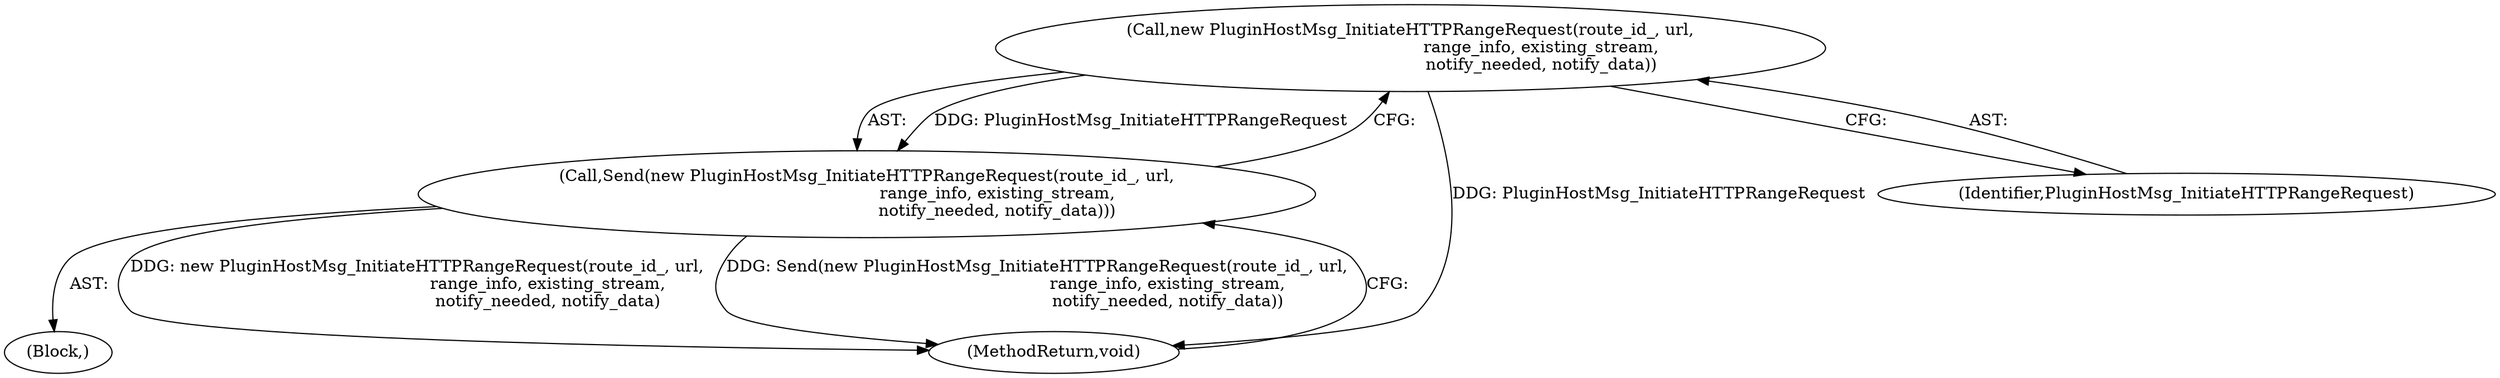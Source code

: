 digraph "1_Chrome_ea3d1d84be3d6f97bf50e76511c9e26af6895533_7@del" {
"1000108" [label="(Call,new PluginHostMsg_InitiateHTTPRangeRequest(route_id_, url,\n                                                  range_info, existing_stream,\n                                                  notify_needed, notify_data))"];
"1000107" [label="(Call,Send(new PluginHostMsg_InitiateHTTPRangeRequest(route_id_, url,\n                                                  range_info, existing_stream,\n                                                  notify_needed, notify_data)))"];
"1000107" [label="(Call,Send(new PluginHostMsg_InitiateHTTPRangeRequest(route_id_, url,\n                                                  range_info, existing_stream,\n                                                  notify_needed, notify_data)))"];
"1000106" [label="(Block,)"];
"1000108" [label="(Call,new PluginHostMsg_InitiateHTTPRangeRequest(route_id_, url,\n                                                  range_info, existing_stream,\n                                                  notify_needed, notify_data))"];
"1000110" [label="(MethodReturn,void)"];
"1000109" [label="(Identifier,PluginHostMsg_InitiateHTTPRangeRequest)"];
"1000108" -> "1000107"  [label="AST: "];
"1000108" -> "1000109"  [label="CFG: "];
"1000109" -> "1000108"  [label="AST: "];
"1000107" -> "1000108"  [label="CFG: "];
"1000108" -> "1000110"  [label="DDG: PluginHostMsg_InitiateHTTPRangeRequest"];
"1000108" -> "1000107"  [label="DDG: PluginHostMsg_InitiateHTTPRangeRequest"];
"1000107" -> "1000106"  [label="AST: "];
"1000110" -> "1000107"  [label="CFG: "];
"1000107" -> "1000110"  [label="DDG: new PluginHostMsg_InitiateHTTPRangeRequest(route_id_, url,\n                                                  range_info, existing_stream,\n                                                  notify_needed, notify_data)"];
"1000107" -> "1000110"  [label="DDG: Send(new PluginHostMsg_InitiateHTTPRangeRequest(route_id_, url,\n                                                  range_info, existing_stream,\n                                                  notify_needed, notify_data))"];
}
